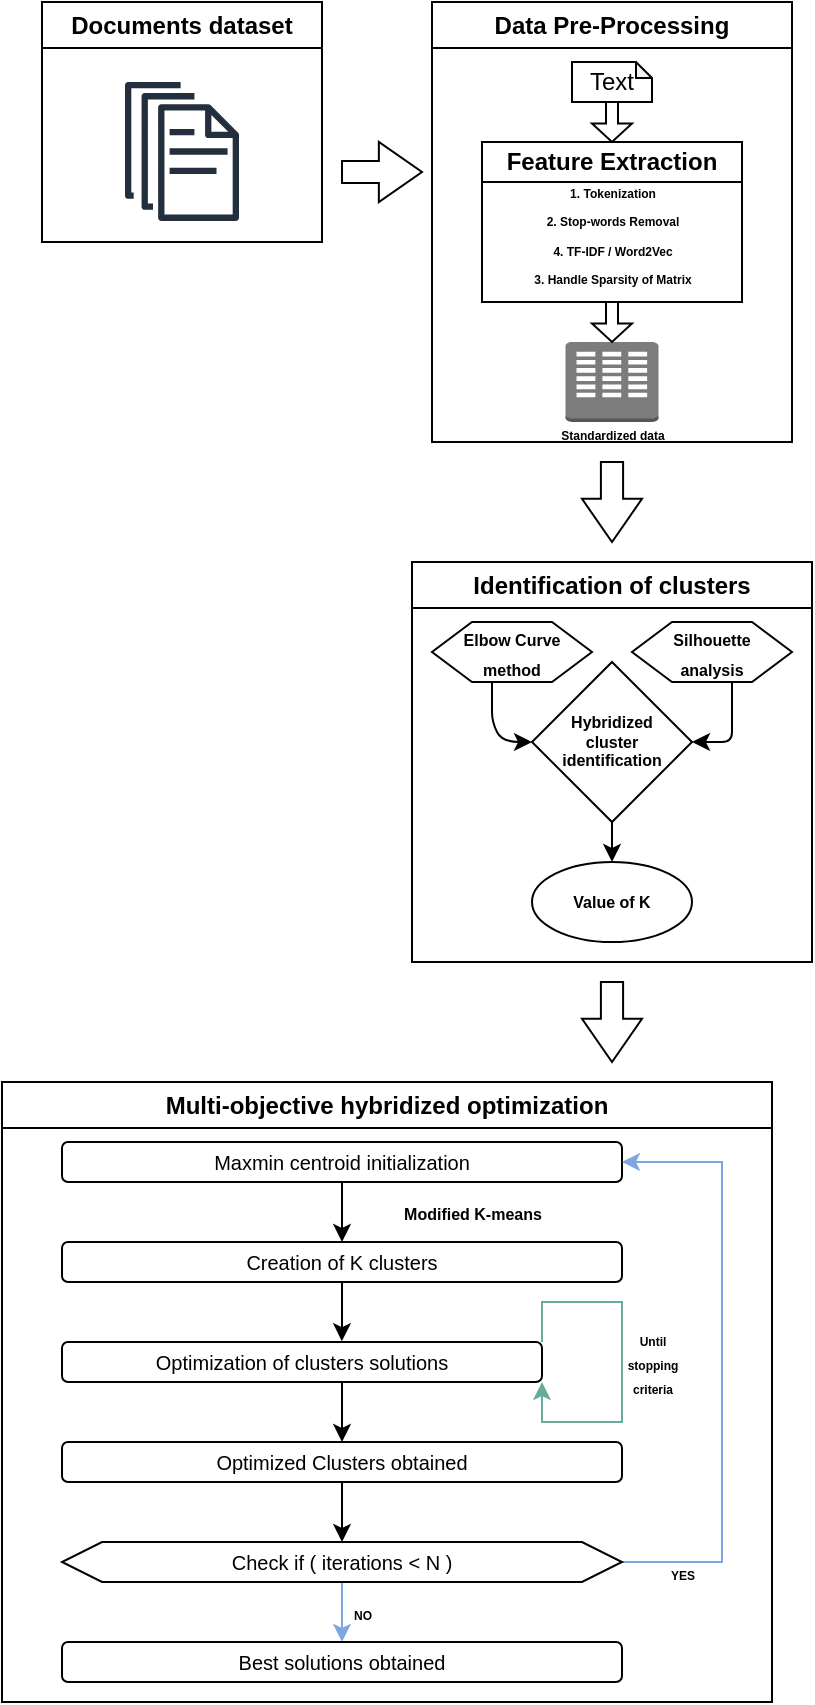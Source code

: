 <mxfile version="20.8.23" type="github">
  <diagram name="Page-1" id="-aEwkYnoBSSh9iiiew5s">
    <mxGraphModel dx="1195" dy="630" grid="1" gridSize="10" guides="1" tooltips="1" connect="1" arrows="1" fold="1" page="1" pageScale="1" pageWidth="850" pageHeight="1100" math="0" shadow="0">
      <root>
        <mxCell id="0" />
        <mxCell id="1" parent="0" />
        <mxCell id="MNY5QB3rOqBKM9LWMkKc-1" value="Documents dataset" style="swimlane;whiteSpace=wrap;html=1;" parent="1" vertex="1">
          <mxGeometry x="50" y="80" width="140" height="120" as="geometry" />
        </mxCell>
        <mxCell id="MNY5QB3rOqBKM9LWMkKc-2" value="" style="sketch=0;outlineConnect=0;fontColor=#232F3E;gradientColor=none;fillColor=#232F3D;strokeColor=none;dashed=0;verticalLabelPosition=bottom;verticalAlign=top;align=center;html=1;fontSize=12;fontStyle=0;aspect=fixed;pointerEvents=1;shape=mxgraph.aws4.documents;" parent="MNY5QB3rOqBKM9LWMkKc-1" vertex="1">
          <mxGeometry x="41.5" y="40" width="57" height="69.47" as="geometry" />
        </mxCell>
        <mxCell id="MNY5QB3rOqBKM9LWMkKc-8" value="Data Pre-Processing" style="swimlane;whiteSpace=wrap;html=1;" parent="1" vertex="1">
          <mxGeometry x="245" y="80" width="180" height="220" as="geometry" />
        </mxCell>
        <mxCell id="MNY5QB3rOqBKM9LWMkKc-9" value="Text" style="shape=note;whiteSpace=wrap;html=1;backgroundOutline=1;darkOpacity=0.05;size=8;" parent="MNY5QB3rOqBKM9LWMkKc-8" vertex="1">
          <mxGeometry x="70" y="30" width="40" height="20" as="geometry" />
        </mxCell>
        <mxCell id="MNY5QB3rOqBKM9LWMkKc-11" value="Feature Extraction" style="swimlane;whiteSpace=wrap;html=1;startSize=20;" parent="MNY5QB3rOqBKM9LWMkKc-8" vertex="1">
          <mxGeometry x="25" y="70" width="130" height="80" as="geometry">
            <mxRectangle x="25" y="70" width="150" height="30" as="alternateBounds" />
          </mxGeometry>
        </mxCell>
        <mxCell id="MNY5QB3rOqBKM9LWMkKc-12" value="&lt;font style=&quot;font-size: 6px;&quot;&gt;&lt;b&gt;1. Tokenization&lt;br&gt;2. Stop-words Removal&lt;br&gt;&lt;/b&gt;&lt;b style=&quot;border-color: var(--border-color);&quot;&gt;4. TF-IDF / Word2Vec&lt;/b&gt;&lt;b&gt;&lt;br&gt;3. Handle Sparsity of Matrix&lt;br&gt;&lt;/b&gt;&lt;/font&gt;" style="text;html=1;align=center;verticalAlign=middle;resizable=0;points=[];autosize=1;strokeColor=none;fillColor=none;" parent="MNY5QB3rOqBKM9LWMkKc-11" vertex="1">
          <mxGeometry x="15" y="10" width="100" height="70" as="geometry" />
        </mxCell>
        <mxCell id="MNY5QB3rOqBKM9LWMkKc-27" value="" style="html=1;shadow=0;dashed=0;align=center;verticalAlign=middle;shape=mxgraph.arrows2.arrow;dy=0.7;dx=9.23;direction=south;notch=0;" parent="MNY5QB3rOqBKM9LWMkKc-8" vertex="1">
          <mxGeometry x="80" y="50" width="20" height="20" as="geometry" />
        </mxCell>
        <mxCell id="MNY5QB3rOqBKM9LWMkKc-28" value="" style="outlineConnect=0;dashed=0;verticalLabelPosition=bottom;verticalAlign=top;align=center;html=1;shape=mxgraph.aws3.corporate_data_center;fillColor=#7D7C7C;gradientColor=none;" parent="MNY5QB3rOqBKM9LWMkKc-8" vertex="1">
          <mxGeometry x="66.75" y="170" width="46.5" height="40" as="geometry" />
        </mxCell>
        <mxCell id="MNY5QB3rOqBKM9LWMkKc-29" value="&lt;font style=&quot;font-size: 6px;&quot;&gt;&lt;b&gt;Standardized data&lt;/b&gt;&lt;/font&gt;" style="text;html=1;align=center;verticalAlign=middle;resizable=0;points=[];autosize=1;strokeColor=none;fillColor=none;" parent="MNY5QB3rOqBKM9LWMkKc-8" vertex="1">
          <mxGeometry x="50" y="200" width="80" height="30" as="geometry" />
        </mxCell>
        <mxCell id="MNY5QB3rOqBKM9LWMkKc-25" value="" style="html=1;shadow=0;dashed=0;align=center;verticalAlign=middle;shape=mxgraph.arrows2.arrow;dy=0.7;dx=9.23;direction=south;notch=0;" parent="MNY5QB3rOqBKM9LWMkKc-8" vertex="1">
          <mxGeometry x="80" y="150" width="20" height="20" as="geometry" />
        </mxCell>
        <mxCell id="MNY5QB3rOqBKM9LWMkKc-32" value="" style="html=1;shadow=0;dashed=0;align=center;verticalAlign=middle;shape=mxgraph.arrows2.arrow;dy=0.63;dx=21.57;notch=0;fontSize=6;" parent="1" vertex="1">
          <mxGeometry x="200" y="150" width="40" height="30" as="geometry" />
        </mxCell>
        <mxCell id="IFfjDBuwxmQOcIeURG7v-2" value="" style="html=1;shadow=0;dashed=0;align=center;verticalAlign=middle;shape=mxgraph.arrows2.arrow;dy=0.63;dx=21.57;notch=0;fontSize=6;direction=south;" vertex="1" parent="1">
          <mxGeometry x="320" y="310" width="30" height="40" as="geometry" />
        </mxCell>
        <mxCell id="IFfjDBuwxmQOcIeURG7v-3" value="Identification of clusters" style="swimlane;whiteSpace=wrap;html=1;" vertex="1" parent="1">
          <mxGeometry x="235" y="360" width="200" height="200" as="geometry" />
        </mxCell>
        <mxCell id="IFfjDBuwxmQOcIeURG7v-4" value="&lt;font style=&quot;font-size: 8px;&quot;&gt;&lt;b style=&quot;&quot;&gt;Elbow Curve method&lt;/b&gt;&lt;/font&gt;" style="shape=hexagon;perimeter=hexagonPerimeter2;whiteSpace=wrap;html=1;fixedSize=1;" vertex="1" parent="IFfjDBuwxmQOcIeURG7v-3">
          <mxGeometry x="10" y="30" width="80" height="30" as="geometry" />
        </mxCell>
        <mxCell id="IFfjDBuwxmQOcIeURG7v-7" value="&lt;b&gt;&lt;font style=&quot;font-size: 8px;&quot;&gt;Silhouette &lt;br&gt;analysis&lt;/font&gt;&lt;/b&gt;" style="shape=hexagon;perimeter=hexagonPerimeter2;whiteSpace=wrap;html=1;fixedSize=1;" vertex="1" parent="IFfjDBuwxmQOcIeURG7v-3">
          <mxGeometry x="110" y="30" width="80" height="30" as="geometry" />
        </mxCell>
        <mxCell id="IFfjDBuwxmQOcIeURG7v-16" style="edgeStyle=orthogonalEdgeStyle;rounded=0;orthogonalLoop=1;jettySize=auto;html=1;exitX=0.5;exitY=1;exitDx=0;exitDy=0;entryX=0.5;entryY=0;entryDx=0;entryDy=0;fontSize=8;" edge="1" parent="IFfjDBuwxmQOcIeURG7v-3" source="IFfjDBuwxmQOcIeURG7v-8" target="IFfjDBuwxmQOcIeURG7v-15">
          <mxGeometry relative="1" as="geometry" />
        </mxCell>
        <mxCell id="IFfjDBuwxmQOcIeURG7v-8" value="&lt;b&gt;Hybridized &lt;br&gt;cluster identification&lt;/b&gt;" style="rhombus;whiteSpace=wrap;html=1;fontSize=8;" vertex="1" parent="IFfjDBuwxmQOcIeURG7v-3">
          <mxGeometry x="60" y="50" width="80" height="80" as="geometry" />
        </mxCell>
        <mxCell id="IFfjDBuwxmQOcIeURG7v-12" value="" style="curved=1;endArrow=classic;html=1;rounded=0;fontSize=8;exitX=0.375;exitY=1;exitDx=0;exitDy=0;" edge="1" parent="IFfjDBuwxmQOcIeURG7v-3" source="IFfjDBuwxmQOcIeURG7v-4">
          <mxGeometry width="50" height="50" relative="1" as="geometry">
            <mxPoint x="10" y="140" as="sourcePoint" />
            <mxPoint x="60" y="90" as="targetPoint" />
            <Array as="points">
              <mxPoint x="40" y="70" />
              <mxPoint x="40" y="80" />
              <mxPoint x="45" y="90" />
            </Array>
          </mxGeometry>
        </mxCell>
        <mxCell id="IFfjDBuwxmQOcIeURG7v-13" value="" style="curved=1;endArrow=classic;html=1;rounded=0;fontSize=8;entryX=1;entryY=0.5;entryDx=0;entryDy=0;exitX=0.625;exitY=1;exitDx=0;exitDy=0;" edge="1" parent="IFfjDBuwxmQOcIeURG7v-3" source="IFfjDBuwxmQOcIeURG7v-7" target="IFfjDBuwxmQOcIeURG7v-8">
          <mxGeometry width="50" height="50" relative="1" as="geometry">
            <mxPoint x="160" y="70" as="sourcePoint" />
            <mxPoint x="70" y="100" as="targetPoint" />
            <Array as="points">
              <mxPoint x="160" y="80" />
              <mxPoint x="160" y="90" />
              <mxPoint x="150" y="90" />
            </Array>
          </mxGeometry>
        </mxCell>
        <mxCell id="IFfjDBuwxmQOcIeURG7v-15" value="&lt;b&gt;Value of K&lt;/b&gt;" style="ellipse;whiteSpace=wrap;html=1;fontSize=8;" vertex="1" parent="IFfjDBuwxmQOcIeURG7v-3">
          <mxGeometry x="60" y="150" width="80" height="40" as="geometry" />
        </mxCell>
        <mxCell id="IFfjDBuwxmQOcIeURG7v-17" value="&lt;font style=&quot;font-size: 12px;&quot;&gt;Multi-objective hybridized optimization&lt;/font&gt;" style="swimlane;whiteSpace=wrap;html=1;fontSize=8;" vertex="1" parent="1">
          <mxGeometry x="30" y="620" width="385" height="310" as="geometry" />
        </mxCell>
        <mxCell id="IFfjDBuwxmQOcIeURG7v-22" style="edgeStyle=orthogonalEdgeStyle;rounded=0;orthogonalLoop=1;jettySize=auto;html=1;entryX=0.5;entryY=0;entryDx=0;entryDy=0;fontSize=12;" edge="1" parent="IFfjDBuwxmQOcIeURG7v-17" source="IFfjDBuwxmQOcIeURG7v-20" target="IFfjDBuwxmQOcIeURG7v-21">
          <mxGeometry relative="1" as="geometry" />
        </mxCell>
        <mxCell id="IFfjDBuwxmQOcIeURG7v-20" value="&lt;font style=&quot;font-size: 10px;&quot;&gt;Maxmin centroid initialization&lt;/font&gt;" style="rounded=1;whiteSpace=wrap;html=1;fontSize=12;" vertex="1" parent="IFfjDBuwxmQOcIeURG7v-17">
          <mxGeometry x="30" y="30" width="280" height="20" as="geometry" />
        </mxCell>
        <mxCell id="IFfjDBuwxmQOcIeURG7v-25" style="edgeStyle=orthogonalEdgeStyle;rounded=0;orthogonalLoop=1;jettySize=auto;html=1;entryX=0.583;entryY=-0.019;entryDx=0;entryDy=0;fontSize=10;entryPerimeter=0;" edge="1" parent="IFfjDBuwxmQOcIeURG7v-17" source="IFfjDBuwxmQOcIeURG7v-21" target="IFfjDBuwxmQOcIeURG7v-24">
          <mxGeometry relative="1" as="geometry" />
        </mxCell>
        <mxCell id="IFfjDBuwxmQOcIeURG7v-21" value="&lt;font style=&quot;font-size: 10px;&quot;&gt;Creation of K clusters&lt;/font&gt;" style="rounded=1;whiteSpace=wrap;html=1;fontSize=12;" vertex="1" parent="IFfjDBuwxmQOcIeURG7v-17">
          <mxGeometry x="30" y="80" width="280" height="20" as="geometry" />
        </mxCell>
        <mxCell id="IFfjDBuwxmQOcIeURG7v-23" value="&lt;font style=&quot;font-size: 8px;&quot;&gt;&lt;b&gt;Modified K-means&lt;/b&gt;&lt;/font&gt;" style="text;html=1;align=center;verticalAlign=middle;resizable=0;points=[];autosize=1;strokeColor=none;fillColor=none;fontSize=12;" vertex="1" parent="IFfjDBuwxmQOcIeURG7v-17">
          <mxGeometry x="190" y="50" width="90" height="30" as="geometry" />
        </mxCell>
        <mxCell id="IFfjDBuwxmQOcIeURG7v-26" style="edgeStyle=orthogonalEdgeStyle;rounded=0;orthogonalLoop=1;jettySize=auto;html=1;exitX=1;exitY=0;exitDx=0;exitDy=0;fontSize=10;entryX=1;entryY=1;entryDx=0;entryDy=0;strokeColor=#67AB9F;" edge="1" parent="IFfjDBuwxmQOcIeURG7v-17" source="IFfjDBuwxmQOcIeURG7v-24" target="IFfjDBuwxmQOcIeURG7v-24">
          <mxGeometry relative="1" as="geometry">
            <mxPoint x="350" y="170" as="targetPoint" />
            <Array as="points">
              <mxPoint x="270" y="110" />
              <mxPoint x="310" y="110" />
              <mxPoint x="310" y="170" />
              <mxPoint x="270" y="170" />
            </Array>
          </mxGeometry>
        </mxCell>
        <mxCell id="IFfjDBuwxmQOcIeURG7v-30" style="edgeStyle=orthogonalEdgeStyle;rounded=0;orthogonalLoop=1;jettySize=auto;html=1;exitX=0.5;exitY=1;exitDx=0;exitDy=0;entryX=0.5;entryY=0;entryDx=0;entryDy=0;strokeColor=#000000;fontSize=10;" edge="1" parent="IFfjDBuwxmQOcIeURG7v-17" source="IFfjDBuwxmQOcIeURG7v-24" target="IFfjDBuwxmQOcIeURG7v-28">
          <mxGeometry relative="1" as="geometry" />
        </mxCell>
        <mxCell id="IFfjDBuwxmQOcIeURG7v-24" value="Optimization of clusters solutions" style="rounded=1;whiteSpace=wrap;html=1;fontSize=10;" vertex="1" parent="IFfjDBuwxmQOcIeURG7v-17">
          <mxGeometry x="30" y="130" width="240" height="20" as="geometry" />
        </mxCell>
        <mxCell id="IFfjDBuwxmQOcIeURG7v-27" value="&lt;font style=&quot;font-size: 6px;&quot;&gt;&lt;b&gt;Until &lt;br&gt;stopping &lt;br&gt;criteria&lt;/b&gt;&lt;/font&gt;" style="text;html=1;align=center;verticalAlign=middle;resizable=0;points=[];autosize=1;strokeColor=none;fillColor=none;fontSize=10;" vertex="1" parent="IFfjDBuwxmQOcIeURG7v-17">
          <mxGeometry x="300" y="115" width="50" height="50" as="geometry" />
        </mxCell>
        <mxCell id="IFfjDBuwxmQOcIeURG7v-32" style="edgeStyle=orthogonalEdgeStyle;rounded=0;orthogonalLoop=1;jettySize=auto;html=1;entryX=0.5;entryY=0;entryDx=0;entryDy=0;strokeColor=#000000;fontSize=10;" edge="1" parent="IFfjDBuwxmQOcIeURG7v-17" source="IFfjDBuwxmQOcIeURG7v-28" target="IFfjDBuwxmQOcIeURG7v-31">
          <mxGeometry relative="1" as="geometry" />
        </mxCell>
        <mxCell id="IFfjDBuwxmQOcIeURG7v-28" value="&lt;font style=&quot;font-size: 10px;&quot;&gt;Optimized Clusters obtained&lt;/font&gt;" style="rounded=1;whiteSpace=wrap;html=1;fontSize=6;" vertex="1" parent="IFfjDBuwxmQOcIeURG7v-17">
          <mxGeometry x="30" y="180" width="280" height="20" as="geometry" />
        </mxCell>
        <mxCell id="IFfjDBuwxmQOcIeURG7v-33" style="edgeStyle=orthogonalEdgeStyle;rounded=0;orthogonalLoop=1;jettySize=auto;html=1;strokeColor=#7EA6E0;fontSize=10;entryX=1;entryY=0.5;entryDx=0;entryDy=0;" edge="1" parent="IFfjDBuwxmQOcIeURG7v-17" source="IFfjDBuwxmQOcIeURG7v-31" target="IFfjDBuwxmQOcIeURG7v-20">
          <mxGeometry relative="1" as="geometry">
            <mxPoint x="350" y="40" as="targetPoint" />
            <Array as="points">
              <mxPoint x="360" y="240" />
              <mxPoint x="360" y="40" />
            </Array>
          </mxGeometry>
        </mxCell>
        <mxCell id="IFfjDBuwxmQOcIeURG7v-38" style="edgeStyle=orthogonalEdgeStyle;rounded=0;orthogonalLoop=1;jettySize=auto;html=1;entryX=0.5;entryY=0;entryDx=0;entryDy=0;strokeColor=#7EA6E0;fontSize=10;" edge="1" parent="IFfjDBuwxmQOcIeURG7v-17" source="IFfjDBuwxmQOcIeURG7v-31" target="IFfjDBuwxmQOcIeURG7v-37">
          <mxGeometry relative="1" as="geometry" />
        </mxCell>
        <mxCell id="IFfjDBuwxmQOcIeURG7v-31" value="Check if ( iterations &amp;lt; N )" style="shape=hexagon;perimeter=hexagonPerimeter2;whiteSpace=wrap;html=1;fixedSize=1;fontSize=10;" vertex="1" parent="IFfjDBuwxmQOcIeURG7v-17">
          <mxGeometry x="30" y="230" width="280" height="20" as="geometry" />
        </mxCell>
        <mxCell id="IFfjDBuwxmQOcIeURG7v-34" value="&lt;font style=&quot;font-size: 6px;&quot;&gt;&lt;b style=&quot;&quot;&gt;YES&lt;/b&gt;&lt;/font&gt;" style="text;html=1;align=center;verticalAlign=middle;resizable=0;points=[];autosize=1;strokeColor=none;fillColor=none;fontSize=10;" vertex="1" parent="IFfjDBuwxmQOcIeURG7v-17">
          <mxGeometry x="320" y="230" width="40" height="30" as="geometry" />
        </mxCell>
        <mxCell id="IFfjDBuwxmQOcIeURG7v-37" value="&lt;font style=&quot;font-size: 10px;&quot;&gt;Best solutions obtained&lt;/font&gt;" style="rounded=1;whiteSpace=wrap;html=1;fontSize=6;" vertex="1" parent="IFfjDBuwxmQOcIeURG7v-17">
          <mxGeometry x="30" y="280" width="280" height="20" as="geometry" />
        </mxCell>
        <mxCell id="IFfjDBuwxmQOcIeURG7v-39" value="&lt;b&gt;&lt;font style=&quot;font-size: 6px;&quot;&gt;NO&lt;/font&gt;&lt;/b&gt;" style="text;html=1;align=center;verticalAlign=middle;resizable=0;points=[];autosize=1;strokeColor=none;fillColor=none;fontSize=10;" vertex="1" parent="IFfjDBuwxmQOcIeURG7v-17">
          <mxGeometry x="165" y="250" width="30" height="30" as="geometry" />
        </mxCell>
        <mxCell id="IFfjDBuwxmQOcIeURG7v-19" value="" style="html=1;shadow=0;dashed=0;align=center;verticalAlign=middle;shape=mxgraph.arrows2.arrow;dy=0.63;dx=21.57;notch=0;fontSize=6;direction=south;" vertex="1" parent="1">
          <mxGeometry x="320" y="570" width="30" height="40" as="geometry" />
        </mxCell>
      </root>
    </mxGraphModel>
  </diagram>
</mxfile>
